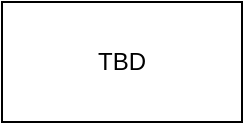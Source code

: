 <mxfile version="22.0.2" type="github">
  <diagram name="Page-1" id="QlivAXW4Mql4JrRy9Ejf">
    <mxGraphModel dx="954" dy="614" grid="1" gridSize="10" guides="1" tooltips="1" connect="1" arrows="1" fold="1" page="1" pageScale="1" pageWidth="850" pageHeight="1100" math="0" shadow="0">
      <root>
        <mxCell id="0" />
        <mxCell id="1" parent="0" />
        <mxCell id="aS6kXpSlSPEnjKDOnI31-1" value="TBD" style="rounded=0;whiteSpace=wrap;html=1;" vertex="1" parent="1">
          <mxGeometry x="350" y="190" width="120" height="60" as="geometry" />
        </mxCell>
      </root>
    </mxGraphModel>
  </diagram>
</mxfile>
